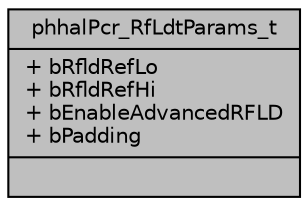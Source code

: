 digraph "phhalPcr_RfLdtParams_t"
{
  edge [fontname="Helvetica",fontsize="10",labelfontname="Helvetica",labelfontsize="10"];
  node [fontname="Helvetica",fontsize="10",shape=record];
  Node0 [label="{phhalPcr_RfLdtParams_t\n|+ bRfldRefLo\l+ bRfldRefHi\l+ bEnableAdvancedRFLD\l+ bPadding\l|}",height=0.2,width=0.4,color="black", fillcolor="grey75", style="filled", fontcolor="black"];
}
